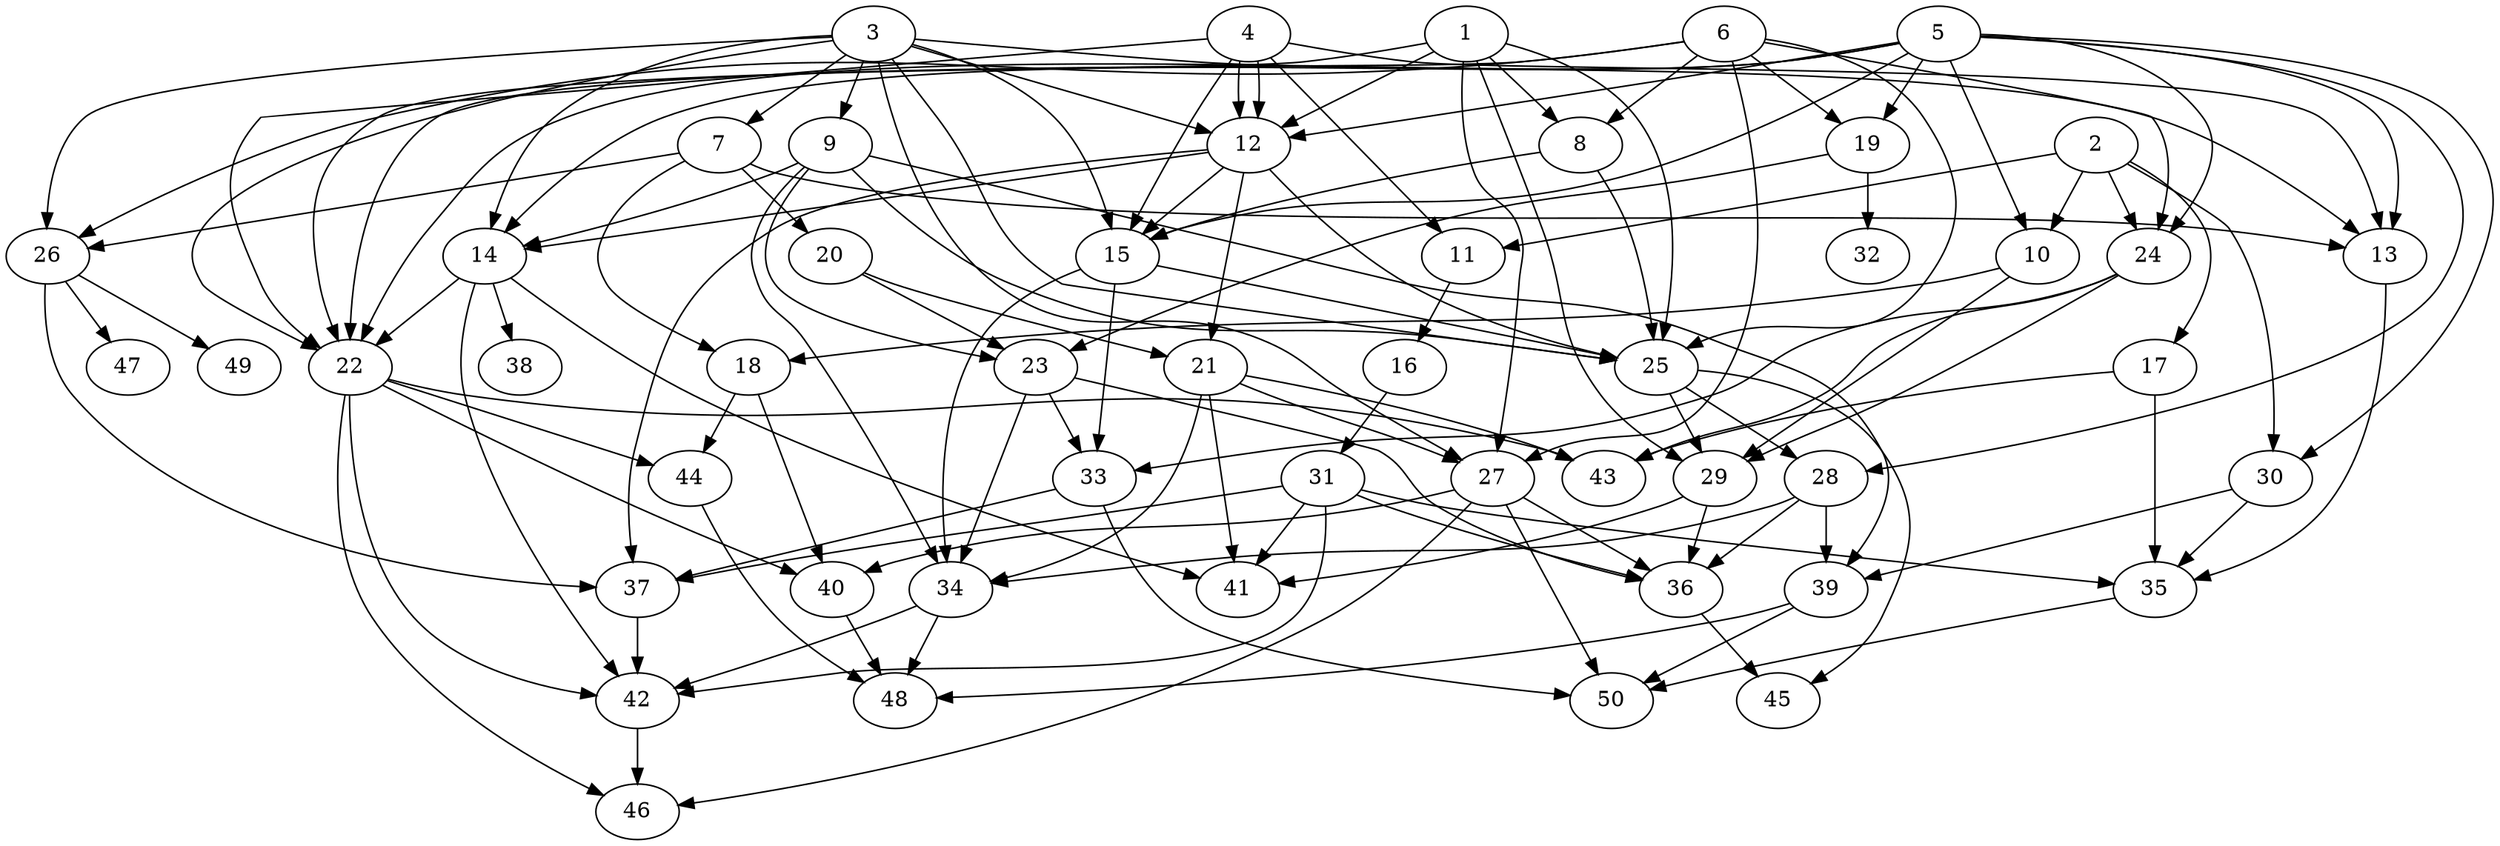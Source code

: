 // DAG automatically generated by daggen at Tue Jul 18 11:30:58 2017
// ./daggen --dot -n 50 --fat 0.5 --regular 0.8 --density 0.8 --jump 4 
digraph G {
  1 [size="28991029248", alpha="0.20"]
  1 -> 8 [size ="75497472"]
  1 -> 12 [size ="75497472"]
  1 -> 22 [size ="75497472"]
  1 -> 25 [size ="75497472"]
  1 -> 27 [size ="75497472"]
  1 -> 29 [size ="75497472"]
  2 [size="517325321365", alpha="0.01"]
  2 -> 10 [size ="411041792"]
  2 -> 11 [size ="411041792"]
  2 -> 17 [size ="411041792"]
  2 -> 24 [size ="411041792"]
  2 -> 30 [size ="411041792"]
  3 [size="41560308912", alpha="0.19"]
  3 -> 7 [size ="134217728"]
  3 -> 9 [size ="134217728"]
  3 -> 12 [size ="134217728"]
  3 -> 13 [size ="134217728"]
  3 -> 14 [size ="134217728"]
  3 -> 15 [size ="134217728"]
  3 -> 22 [size ="134217728"]
  3 -> 25 [size ="134217728"]
  3 -> 26 [size ="134217728"]
  3 -> 27 [size ="134217728"]
  4 [size="8589934592", alpha="0.01"]
  4 -> 11 [size ="33554432"]
  4 -> 12 [size ="33554432"]
  4 -> 12 [size ="33554432"]
  4 -> 13 [size ="33554432"]
  4 -> 15 [size ="33554432"]
  4 -> 22 [size ="33554432"]
  5 [size="1191909080259", alpha="0.16"]
  5 -> 10 [size ="838860800"]
  5 -> 12 [size ="838860800"]
  5 -> 13 [size ="838860800"]
  5 -> 14 [size ="838860800"]
  5 -> 15 [size ="838860800"]
  5 -> 19 [size ="838860800"]
  5 -> 22 [size ="838860800"]
  5 -> 24 [size ="838860800"]
  5 -> 28 [size ="838860800"]
  5 -> 30 [size ="838860800"]
  6 [size="134217728000", alpha="0.17"]
  6 -> 8 [size ="209715200"]
  6 -> 19 [size ="209715200"]
  6 -> 22 [size ="209715200"]
  6 -> 24 [size ="209715200"]
  6 -> 25 [size ="209715200"]
  6 -> 26 [size ="209715200"]
  6 -> 27 [size ="209715200"]
  7 [size="782757789696", alpha="0.09"]
  7 -> 13 [size ="679477248"]
  7 -> 18 [size ="679477248"]
  7 -> 20 [size ="679477248"]
  7 -> 26 [size ="679477248"]
  8 [size="4501511576", alpha="0.13"]
  8 -> 15 [size ="209715200"]
  8 -> 25 [size ="209715200"]
  9 [size="231928233984", alpha="0.02"]
  9 -> 14 [size ="301989888"]
  9 -> 23 [size ="301989888"]
  9 -> 25 [size ="301989888"]
  9 -> 34 [size ="301989888"]
  9 -> 39 [size ="301989888"]
  10 [size="197696732460", alpha="0.13"]
  10 -> 18 [size ="134217728"]
  10 -> 29 [size ="134217728"]
  11 [size="1369817307", alpha="0.03"]
  11 -> 16 [size ="33554432"]
  12 [size="300624129294", alpha="0.12"]
  12 -> 14 [size ="411041792"]
  12 -> 15 [size ="411041792"]
  12 -> 21 [size ="411041792"]
  12 -> 25 [size ="411041792"]
  12 -> 37 [size ="411041792"]
  13 [size="2956835498", alpha="0.11"]
  13 -> 35 [size ="75497472"]
  14 [size="70686324528", alpha="0.00"]
  14 -> 22 [size ="75497472"]
  14 -> 38 [size ="75497472"]
  14 -> 41 [size ="75497472"]
  14 -> 42 [size ="75497472"]
  15 [size="549755813888", alpha="0.04"]
  15 -> 25 [size ="536870912"]
  15 -> 33 [size ="536870912"]
  15 -> 34 [size ="536870912"]
  16 [size="579917907043", alpha="0.06"]
  16 -> 31 [size ="679477248"]
  17 [size="26076740002", alpha="0.07"]
  17 -> 35 [size ="33554432"]
  17 -> 43 [size ="33554432"]
  18 [size="134217728000", alpha="0.10"]
  18 -> 40 [size ="209715200"]
  18 -> 44 [size ="209715200"]
  19 [size="8589934592", alpha="0.15"]
  19 -> 23 [size ="33554432"]
  19 -> 32 [size ="33554432"]
  20 [size="1224211365874", alpha="0.02"]
  20 -> 21 [size ="838860800"]
  20 -> 23 [size ="838860800"]
  21 [size="9963039725", alpha="0.12"]
  21 -> 27 [size ="209715200"]
  21 -> 34 [size ="209715200"]
  21 -> 41 [size ="209715200"]
  21 -> 43 [size ="209715200"]
  22 [size="41289935340", alpha="0.01"]
  22 -> 40 [size ="134217728"]
  22 -> 42 [size ="134217728"]
  22 -> 43 [size ="134217728"]
  22 -> 44 [size ="134217728"]
  22 -> 46 [size ="134217728"]
  23 [size="6977734180", alpha="0.10"]
  23 -> 33 [size ="536870912"]
  23 -> 34 [size ="536870912"]
  23 -> 36 [size ="536870912"]
  24 [size="4069736955", alpha="0.11"]
  24 -> 29 [size ="301989888"]
  24 -> 33 [size ="301989888"]
  24 -> 43 [size ="301989888"]
  25 [size="181401693731", alpha="0.01"]
  25 -> 28 [size ="411041792"]
  25 -> 29 [size ="411041792"]
  25 -> 45 [size ="411041792"]
  26 [size="785466706856", alpha="0.16"]
  26 -> 37 [size ="536870912"]
  26 -> 47 [size ="536870912"]
  26 -> 49 [size ="536870912"]
  27 [size="134217728000", alpha="0.07"]
  27 -> 36 [size ="209715200"]
  27 -> 40 [size ="209715200"]
  27 -> 46 [size ="209715200"]
  27 -> 50 [size ="209715200"]
  28 [size="1290230615964", alpha="0.07"]
  28 -> 34 [size ="838860800"]
  28 -> 36 [size ="838860800"]
  28 -> 39 [size ="838860800"]
  29 [size="152246656518", alpha="0.18"]
  29 -> 36 [size ="411041792"]
  29 -> 41 [size ="411041792"]
  30 [size="66697088820", alpha="0.17"]
  30 -> 35 [size ="75497472"]
  30 -> 39 [size ="75497472"]
  31 [size="187354734151", alpha="0.03"]
  31 -> 35 [size ="411041792"]
  31 -> 36 [size ="411041792"]
  31 -> 37 [size ="411041792"]
  31 -> 41 [size ="411041792"]
  31 -> 42 [size ="411041792"]
  32 [size="2256106091", alpha="0.17"]
  33 [size="5407669166", alpha="0.00"]
  33 -> 37 [size ="134217728"]
  33 -> 50 [size ="134217728"]
  34 [size="6300711349", alpha="0.17"]
  34 -> 42 [size ="209715200"]
  34 -> 48 [size ="209715200"]
  35 [size="8276546095", alpha="0.10"]
  35 -> 50 [size ="301989888"]
  36 [size="5936263330", alpha="0.17"]
  36 -> 45 [size ="134217728"]
  37 [size="732125512040", alpha="0.19"]
  37 -> 42 [size ="536870912"]
  38 [size="5809988454", alpha="0.19"]
  39 [size="345844516758", alpha="0.02"]
  39 -> 48 [size ="679477248"]
  39 -> 50 [size ="679477248"]
  40 [size="275009007291", alpha="0.14"]
  40 -> 48 [size ="209715200"]
  41 [size="11324083057", alpha="0.16"]
  42 [size="61785535323", alpha="0.15"]
  42 -> 46 [size ="75497472"]
  43 [size="782757789696", alpha="0.01"]
  44 [size="3910503982", alpha="0.06"]
  44 -> 48 [size ="301989888"]
  45 [size="782757789696", alpha="0.04"]
  46 [size="68719476736", alpha="0.01"]
  47 [size="68719476736", alpha="0.13"]
  48 [size="8589934592", alpha="0.10"]
  49 [size="6322151374", alpha="0.02"]
  50 [size="477358164868", alpha="0.07"]
}

